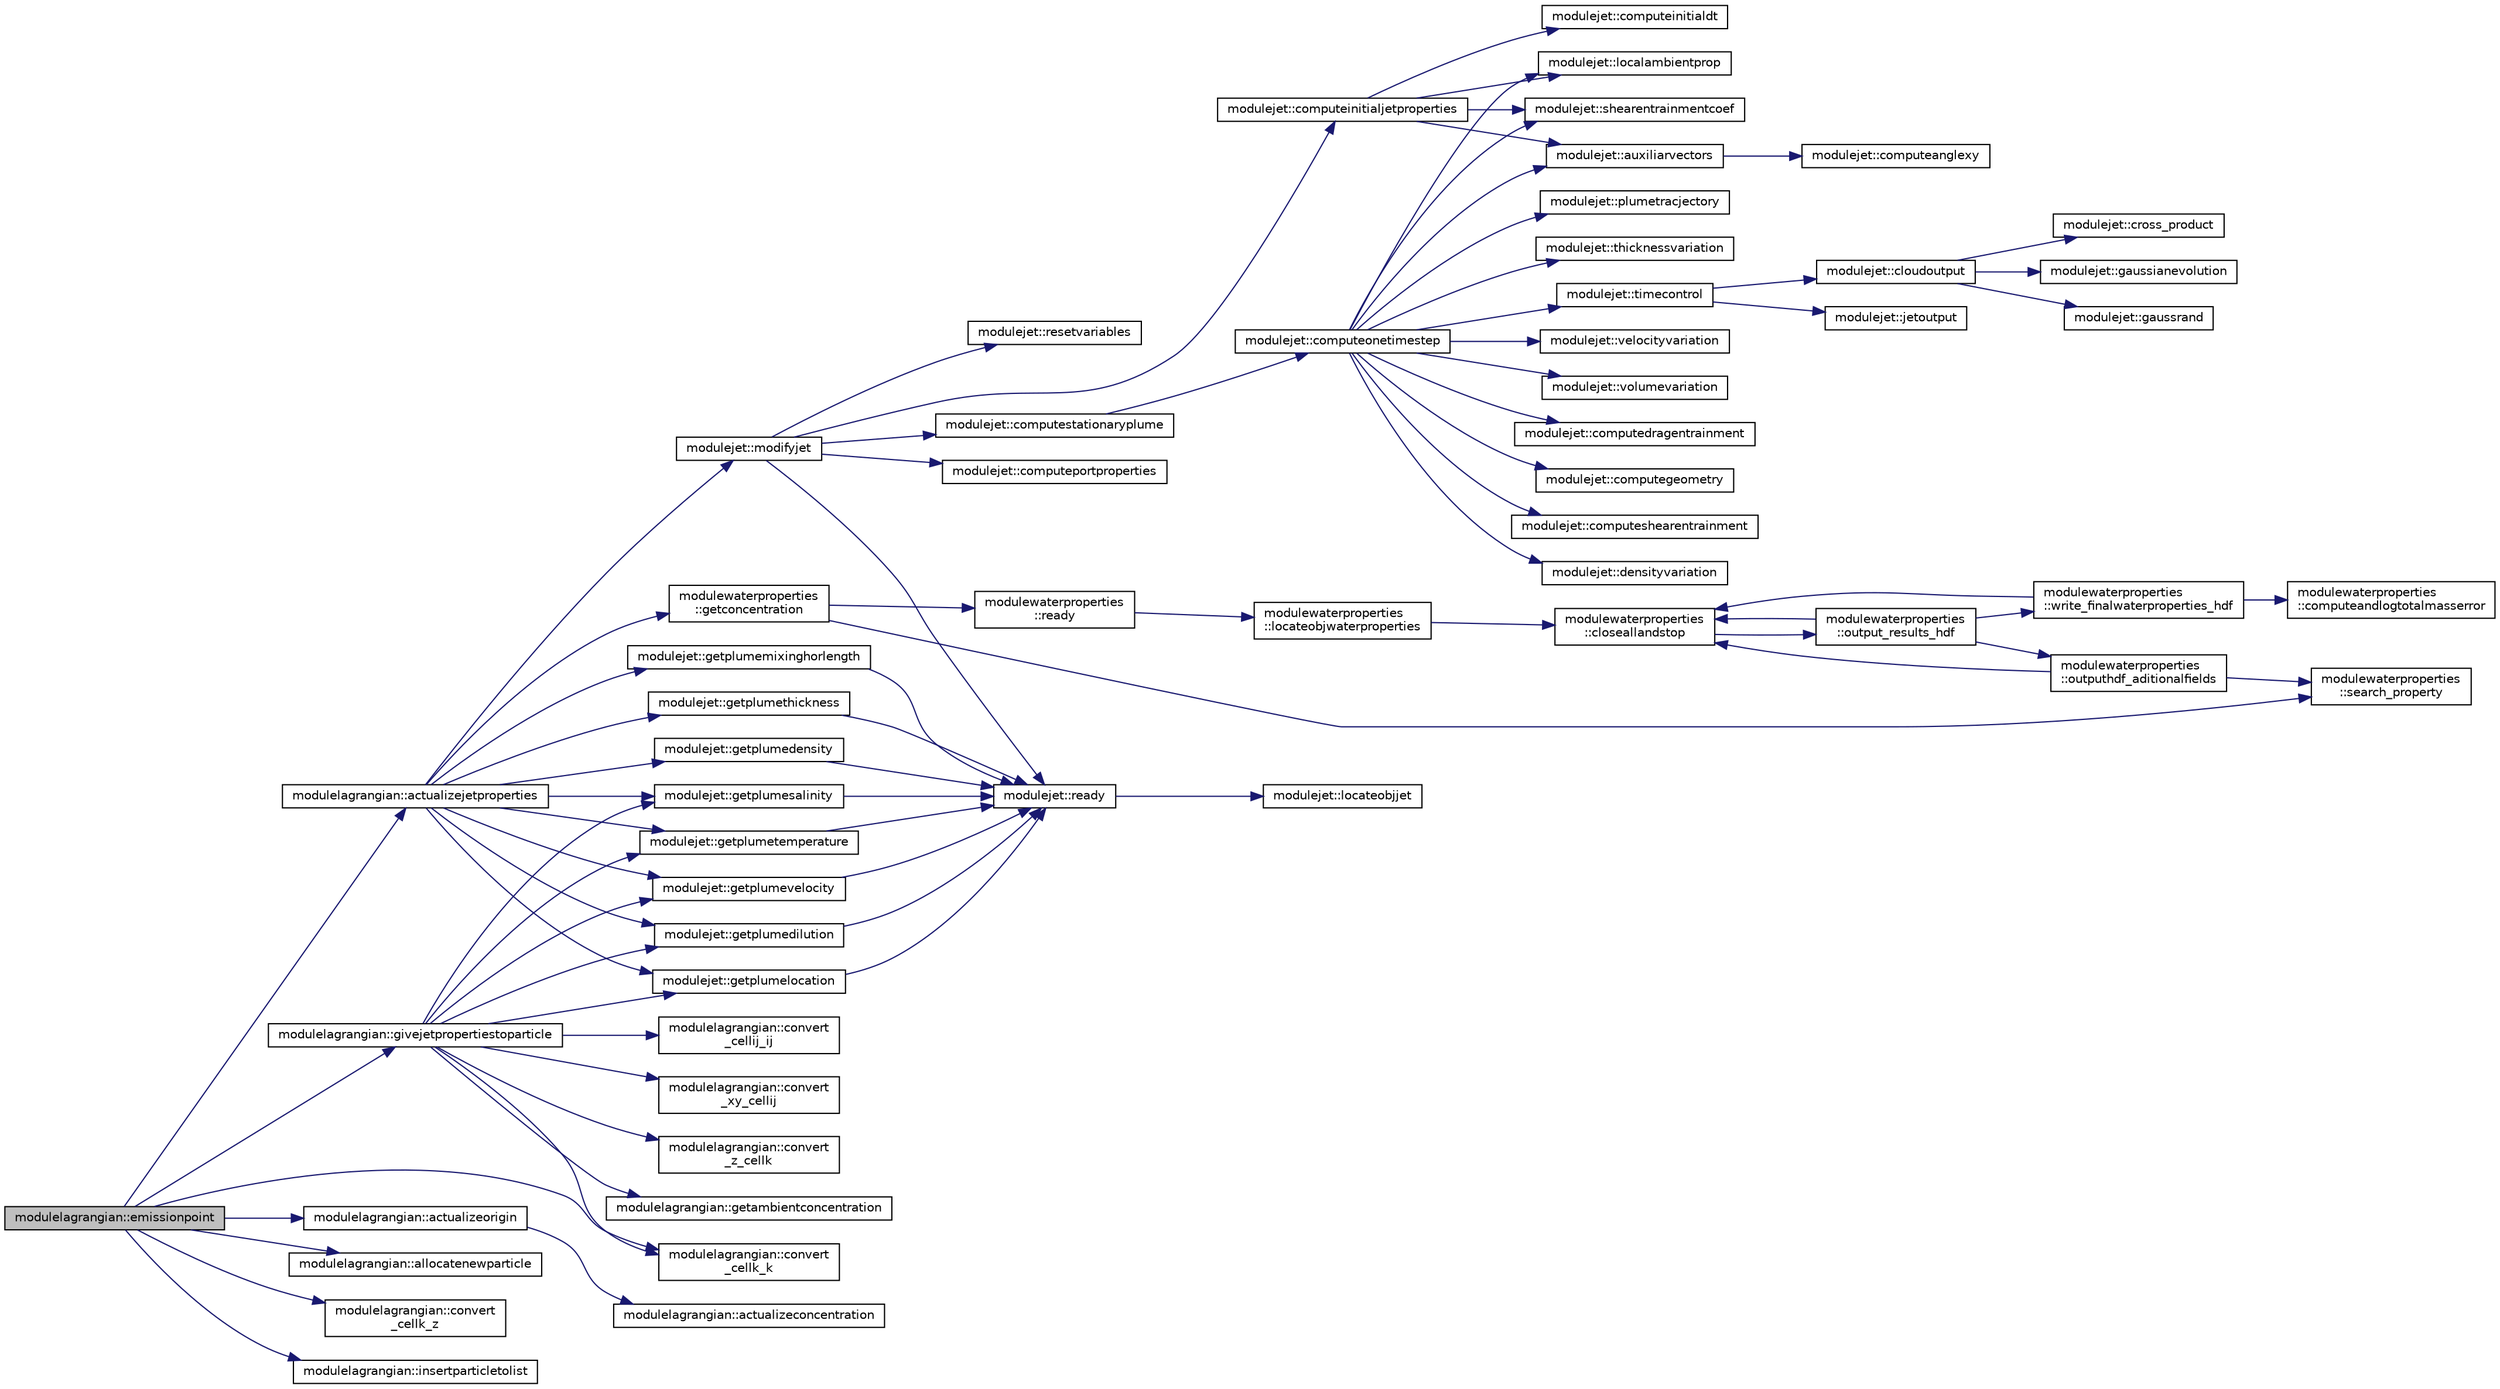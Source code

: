 digraph "modulelagrangian::emissionpoint"
{
 // LATEX_PDF_SIZE
  edge [fontname="Helvetica",fontsize="10",labelfontname="Helvetica",labelfontsize="10"];
  node [fontname="Helvetica",fontsize="10",shape=record];
  rankdir="LR";
  Node1 [label="modulelagrangian::emissionpoint",height=0.2,width=0.4,color="black", fillcolor="grey75", style="filled", fontcolor="black",tooltip=" "];
  Node1 -> Node2 [color="midnightblue",fontsize="10",style="solid",fontname="Helvetica"];
  Node2 [label="modulelagrangian::actualizejetproperties",height=0.2,width=0.4,color="black", fillcolor="white", style="filled",URL="$namespacemodulelagrangian.html#a10887a715db0d544ed022e6dc66acdb2",tooltip=" "];
  Node2 -> Node3 [color="midnightblue",fontsize="10",style="solid",fontname="Helvetica"];
  Node3 [label="modulewaterproperties\l::getconcentration",height=0.2,width=0.4,color="black", fillcolor="white", style="filled",URL="$namespacemodulewaterproperties.html#a45cbba90a6054db2070c49281da1ef56",tooltip=" "];
  Node3 -> Node4 [color="midnightblue",fontsize="10",style="solid",fontname="Helvetica"];
  Node4 [label="modulewaterproperties\l::ready",height=0.2,width=0.4,color="black", fillcolor="white", style="filled",URL="$namespacemodulewaterproperties.html#ad54774dedce486739249cb10b4de21e2",tooltip=" "];
  Node4 -> Node5 [color="midnightblue",fontsize="10",style="solid",fontname="Helvetica"];
  Node5 [label="modulewaterproperties\l::locateobjwaterproperties",height=0.2,width=0.4,color="black", fillcolor="white", style="filled",URL="$namespacemodulewaterproperties.html#ae4516d6c7f3687b0293515314b0ade90",tooltip=" "];
  Node5 -> Node6 [color="midnightblue",fontsize="10",style="solid",fontname="Helvetica"];
  Node6 [label="modulewaterproperties\l::closeallandstop",height=0.2,width=0.4,color="black", fillcolor="white", style="filled",URL="$namespacemodulewaterproperties.html#a5bb74dfe4637836633ca6817a4a72758",tooltip=" "];
  Node6 -> Node7 [color="midnightblue",fontsize="10",style="solid",fontname="Helvetica"];
  Node7 [label="modulewaterproperties\l::output_results_hdf",height=0.2,width=0.4,color="black", fillcolor="white", style="filled",URL="$namespacemodulewaterproperties.html#a78143a2ee73e78a6441a03852a7b9f9a",tooltip=" "];
  Node7 -> Node6 [color="midnightblue",fontsize="10",style="solid",fontname="Helvetica"];
  Node7 -> Node8 [color="midnightblue",fontsize="10",style="solid",fontname="Helvetica"];
  Node8 [label="modulewaterproperties\l::outputhdf_aditionalfields",height=0.2,width=0.4,color="black", fillcolor="white", style="filled",URL="$namespacemodulewaterproperties.html#a0e590dc368b505cd9ea918d724d3eee3",tooltip=" "];
  Node8 -> Node6 [color="midnightblue",fontsize="10",style="solid",fontname="Helvetica"];
  Node8 -> Node9 [color="midnightblue",fontsize="10",style="solid",fontname="Helvetica"];
  Node9 [label="modulewaterproperties\l::search_property",height=0.2,width=0.4,color="black", fillcolor="white", style="filled",URL="$namespacemodulewaterproperties.html#ae6b7d758da27fb15faee52b3ed14029d",tooltip=" "];
  Node7 -> Node10 [color="midnightblue",fontsize="10",style="solid",fontname="Helvetica"];
  Node10 [label="modulewaterproperties\l::write_finalwaterproperties_hdf",height=0.2,width=0.4,color="black", fillcolor="white", style="filled",URL="$namespacemodulewaterproperties.html#a2893cea8ca427b1290aeb65593659aa0",tooltip=" "];
  Node10 -> Node6 [color="midnightblue",fontsize="10",style="solid",fontname="Helvetica"];
  Node10 -> Node11 [color="midnightblue",fontsize="10",style="solid",fontname="Helvetica"];
  Node11 [label="modulewaterproperties\l::computeandlogtotalmasserror",height=0.2,width=0.4,color="black", fillcolor="white", style="filled",URL="$namespacemodulewaterproperties.html#af1b9165b0e72747e4478868c7e5eff00",tooltip=" "];
  Node3 -> Node9 [color="midnightblue",fontsize="10",style="solid",fontname="Helvetica"];
  Node2 -> Node12 [color="midnightblue",fontsize="10",style="solid",fontname="Helvetica"];
  Node12 [label="modulejet::getplumedensity",height=0.2,width=0.4,color="black", fillcolor="white", style="filled",URL="$namespacemodulejet.html#aace5b51fdfea28b29ddf40d44b7805b4",tooltip=" "];
  Node12 -> Node13 [color="midnightblue",fontsize="10",style="solid",fontname="Helvetica"];
  Node13 [label="modulejet::ready",height=0.2,width=0.4,color="black", fillcolor="white", style="filled",URL="$namespacemodulejet.html#a08cf17884b67eb6e393c3f7553f6398f",tooltip=" "];
  Node13 -> Node14 [color="midnightblue",fontsize="10",style="solid",fontname="Helvetica"];
  Node14 [label="modulejet::locateobjjet",height=0.2,width=0.4,color="black", fillcolor="white", style="filled",URL="$namespacemodulejet.html#a0b2668a76b18f69741deda8796740f8f",tooltip=" "];
  Node2 -> Node15 [color="midnightblue",fontsize="10",style="solid",fontname="Helvetica"];
  Node15 [label="modulejet::getplumedilution",height=0.2,width=0.4,color="black", fillcolor="white", style="filled",URL="$namespacemodulejet.html#a5bd04e69691ddf86217eae82701cb7ea",tooltip=" "];
  Node15 -> Node13 [color="midnightblue",fontsize="10",style="solid",fontname="Helvetica"];
  Node2 -> Node16 [color="midnightblue",fontsize="10",style="solid",fontname="Helvetica"];
  Node16 [label="modulejet::getplumelocation",height=0.2,width=0.4,color="black", fillcolor="white", style="filled",URL="$namespacemodulejet.html#a864a38eff68cbab56308586d389f202b",tooltip=" "];
  Node16 -> Node13 [color="midnightblue",fontsize="10",style="solid",fontname="Helvetica"];
  Node2 -> Node17 [color="midnightblue",fontsize="10",style="solid",fontname="Helvetica"];
  Node17 [label="modulejet::getplumemixinghorlength",height=0.2,width=0.4,color="black", fillcolor="white", style="filled",URL="$namespacemodulejet.html#a105341ffdec09f8266a68d6db9beba7f",tooltip=" "];
  Node17 -> Node13 [color="midnightblue",fontsize="10",style="solid",fontname="Helvetica"];
  Node2 -> Node18 [color="midnightblue",fontsize="10",style="solid",fontname="Helvetica"];
  Node18 [label="modulejet::getplumesalinity",height=0.2,width=0.4,color="black", fillcolor="white", style="filled",URL="$namespacemodulejet.html#a6a3b06a4b31a48d3feabf8b545a6e8b2",tooltip=" "];
  Node18 -> Node13 [color="midnightblue",fontsize="10",style="solid",fontname="Helvetica"];
  Node2 -> Node19 [color="midnightblue",fontsize="10",style="solid",fontname="Helvetica"];
  Node19 [label="modulejet::getplumetemperature",height=0.2,width=0.4,color="black", fillcolor="white", style="filled",URL="$namespacemodulejet.html#aa64ddb0bd7c80f966b8ec54eb9a36c7c",tooltip=" "];
  Node19 -> Node13 [color="midnightblue",fontsize="10",style="solid",fontname="Helvetica"];
  Node2 -> Node20 [color="midnightblue",fontsize="10",style="solid",fontname="Helvetica"];
  Node20 [label="modulejet::getplumethickness",height=0.2,width=0.4,color="black", fillcolor="white", style="filled",URL="$namespacemodulejet.html#a50ced2ba527ab243cd3228d18867695d",tooltip=" "];
  Node20 -> Node13 [color="midnightblue",fontsize="10",style="solid",fontname="Helvetica"];
  Node2 -> Node21 [color="midnightblue",fontsize="10",style="solid",fontname="Helvetica"];
  Node21 [label="modulejet::getplumevelocity",height=0.2,width=0.4,color="black", fillcolor="white", style="filled",URL="$namespacemodulejet.html#ab7e7ab36f584f4edd9e7f7835d1e0cee",tooltip=" "];
  Node21 -> Node13 [color="midnightblue",fontsize="10",style="solid",fontname="Helvetica"];
  Node2 -> Node22 [color="midnightblue",fontsize="10",style="solid",fontname="Helvetica"];
  Node22 [label="modulejet::modifyjet",height=0.2,width=0.4,color="black", fillcolor="white", style="filled",URL="$namespacemodulejet.html#aabae5c457f7fe1dd3d3f540d56e94877",tooltip=" "];
  Node22 -> Node23 [color="midnightblue",fontsize="10",style="solid",fontname="Helvetica"];
  Node23 [label="modulejet::computeinitialjetproperties",height=0.2,width=0.4,color="black", fillcolor="white", style="filled",URL="$namespacemodulejet.html#a8b1ef801e649c2313fee9754d2aeb58a",tooltip=" "];
  Node23 -> Node24 [color="midnightblue",fontsize="10",style="solid",fontname="Helvetica"];
  Node24 [label="modulejet::auxiliarvectors",height=0.2,width=0.4,color="black", fillcolor="white", style="filled",URL="$namespacemodulejet.html#a188ea99d96436b044d3ea76f4ddfa467",tooltip=" "];
  Node24 -> Node25 [color="midnightblue",fontsize="10",style="solid",fontname="Helvetica"];
  Node25 [label="modulejet::computeanglexy",height=0.2,width=0.4,color="black", fillcolor="white", style="filled",URL="$namespacemodulejet.html#adbbd50d3810071999488736815c23285",tooltip=" "];
  Node23 -> Node26 [color="midnightblue",fontsize="10",style="solid",fontname="Helvetica"];
  Node26 [label="modulejet::computeinitialdt",height=0.2,width=0.4,color="black", fillcolor="white", style="filled",URL="$namespacemodulejet.html#a0425b9fdbf288a0e893428f44a92b9ea",tooltip=" "];
  Node23 -> Node27 [color="midnightblue",fontsize="10",style="solid",fontname="Helvetica"];
  Node27 [label="modulejet::localambientprop",height=0.2,width=0.4,color="black", fillcolor="white", style="filled",URL="$namespacemodulejet.html#a1eea8311f846796ccfa34a65730c5c55",tooltip=" "];
  Node23 -> Node28 [color="midnightblue",fontsize="10",style="solid",fontname="Helvetica"];
  Node28 [label="modulejet::shearentrainmentcoef",height=0.2,width=0.4,color="black", fillcolor="white", style="filled",URL="$namespacemodulejet.html#afbaba1fae7aab0a9a372600923511fed",tooltip=" "];
  Node22 -> Node29 [color="midnightblue",fontsize="10",style="solid",fontname="Helvetica"];
  Node29 [label="modulejet::computeportproperties",height=0.2,width=0.4,color="black", fillcolor="white", style="filled",URL="$namespacemodulejet.html#a6a2424bc396ad0eed996ed0d75430e3b",tooltip=" "];
  Node22 -> Node30 [color="midnightblue",fontsize="10",style="solid",fontname="Helvetica"];
  Node30 [label="modulejet::computestationaryplume",height=0.2,width=0.4,color="black", fillcolor="white", style="filled",URL="$namespacemodulejet.html#aa0e9555f7e9aa809220382ec3e33e9a5",tooltip=" "];
  Node30 -> Node31 [color="midnightblue",fontsize="10",style="solid",fontname="Helvetica"];
  Node31 [label="modulejet::computeonetimestep",height=0.2,width=0.4,color="black", fillcolor="white", style="filled",URL="$namespacemodulejet.html#aa7fe235d6b33c696f614897ed43a1e19",tooltip=" "];
  Node31 -> Node24 [color="midnightblue",fontsize="10",style="solid",fontname="Helvetica"];
  Node31 -> Node32 [color="midnightblue",fontsize="10",style="solid",fontname="Helvetica"];
  Node32 [label="modulejet::computedragentrainment",height=0.2,width=0.4,color="black", fillcolor="white", style="filled",URL="$namespacemodulejet.html#a8bbbce93ba8d9ba74525873c550cdf8b",tooltip=" "];
  Node31 -> Node33 [color="midnightblue",fontsize="10",style="solid",fontname="Helvetica"];
  Node33 [label="modulejet::computegeometry",height=0.2,width=0.4,color="black", fillcolor="white", style="filled",URL="$namespacemodulejet.html#a0d3bcdd114f549e27a46b673224a1f35",tooltip=" "];
  Node31 -> Node34 [color="midnightblue",fontsize="10",style="solid",fontname="Helvetica"];
  Node34 [label="modulejet::computeshearentrainment",height=0.2,width=0.4,color="black", fillcolor="white", style="filled",URL="$namespacemodulejet.html#a21b954c77f4addf0f268edc0e9448a18",tooltip=" "];
  Node31 -> Node35 [color="midnightblue",fontsize="10",style="solid",fontname="Helvetica"];
  Node35 [label="modulejet::densityvariation",height=0.2,width=0.4,color="black", fillcolor="white", style="filled",URL="$namespacemodulejet.html#a05449786a790959e45db1fc1bd9f93f6",tooltip=" "];
  Node31 -> Node27 [color="midnightblue",fontsize="10",style="solid",fontname="Helvetica"];
  Node31 -> Node36 [color="midnightblue",fontsize="10",style="solid",fontname="Helvetica"];
  Node36 [label="modulejet::plumetracjectory",height=0.2,width=0.4,color="black", fillcolor="white", style="filled",URL="$namespacemodulejet.html#a9175197cbe465e40fa03bc6a7c788871",tooltip=" "];
  Node31 -> Node28 [color="midnightblue",fontsize="10",style="solid",fontname="Helvetica"];
  Node31 -> Node37 [color="midnightblue",fontsize="10",style="solid",fontname="Helvetica"];
  Node37 [label="modulejet::thicknessvariation",height=0.2,width=0.4,color="black", fillcolor="white", style="filled",URL="$namespacemodulejet.html#a5241bdca6d72d79d96fdc8d9b63a291a",tooltip=" "];
  Node31 -> Node38 [color="midnightblue",fontsize="10",style="solid",fontname="Helvetica"];
  Node38 [label="modulejet::timecontrol",height=0.2,width=0.4,color="black", fillcolor="white", style="filled",URL="$namespacemodulejet.html#a7518a8afbcafcfeedfc10f5a3a205b33",tooltip=" "];
  Node38 -> Node39 [color="midnightblue",fontsize="10",style="solid",fontname="Helvetica"];
  Node39 [label="modulejet::cloudoutput",height=0.2,width=0.4,color="black", fillcolor="white", style="filled",URL="$namespacemodulejet.html#a61dad6f878bf6cce690b9523901012ac",tooltip=" "];
  Node39 -> Node40 [color="midnightblue",fontsize="10",style="solid",fontname="Helvetica"];
  Node40 [label="modulejet::cross_product",height=0.2,width=0.4,color="black", fillcolor="white", style="filled",URL="$namespacemodulejet.html#a2cbc865fd41278d7ee8a6b0036bc3114",tooltip="===================================================================="];
  Node39 -> Node41 [color="midnightblue",fontsize="10",style="solid",fontname="Helvetica"];
  Node41 [label="modulejet::gaussianevolution",height=0.2,width=0.4,color="black", fillcolor="white", style="filled",URL="$namespacemodulejet.html#a54205285b4f5a4d3d7204aa240f92d64",tooltip=" "];
  Node39 -> Node42 [color="midnightblue",fontsize="10",style="solid",fontname="Helvetica"];
  Node42 [label="modulejet::gaussrand",height=0.2,width=0.4,color="black", fillcolor="white", style="filled",URL="$namespacemodulejet.html#a5b1cd3a55b2e6494e998c7233db5ec58",tooltip=" "];
  Node38 -> Node43 [color="midnightblue",fontsize="10",style="solid",fontname="Helvetica"];
  Node43 [label="modulejet::jetoutput",height=0.2,width=0.4,color="black", fillcolor="white", style="filled",URL="$namespacemodulejet.html#a200bdafc097359afe09ed14b7a55d8b7",tooltip=" "];
  Node31 -> Node44 [color="midnightblue",fontsize="10",style="solid",fontname="Helvetica"];
  Node44 [label="modulejet::velocityvariation",height=0.2,width=0.4,color="black", fillcolor="white", style="filled",URL="$namespacemodulejet.html#a4aaeebe926aea33dd1391746d2cdaa32",tooltip=" "];
  Node31 -> Node45 [color="midnightblue",fontsize="10",style="solid",fontname="Helvetica"];
  Node45 [label="modulejet::volumevariation",height=0.2,width=0.4,color="black", fillcolor="white", style="filled",URL="$namespacemodulejet.html#abe8dc92537467b9dcd97c4a01b77f51c",tooltip=" "];
  Node22 -> Node13 [color="midnightblue",fontsize="10",style="solid",fontname="Helvetica"];
  Node22 -> Node46 [color="midnightblue",fontsize="10",style="solid",fontname="Helvetica"];
  Node46 [label="modulejet::resetvariables",height=0.2,width=0.4,color="black", fillcolor="white", style="filled",URL="$namespacemodulejet.html#ab0790a91803700e0bd5e3ef9db5242c1",tooltip=" "];
  Node1 -> Node47 [color="midnightblue",fontsize="10",style="solid",fontname="Helvetica"];
  Node47 [label="modulelagrangian::actualizeorigin",height=0.2,width=0.4,color="black", fillcolor="white", style="filled",URL="$namespacemodulelagrangian.html#a116b4ab6ebe8a380c1f61f5764053210",tooltip=" "];
  Node47 -> Node48 [color="midnightblue",fontsize="10",style="solid",fontname="Helvetica"];
  Node48 [label="modulelagrangian::actualizeconcentration",height=0.2,width=0.4,color="black", fillcolor="white", style="filled",URL="$namespacemodulelagrangian.html#a597916eb747603cbeb884fab22473311",tooltip=" "];
  Node1 -> Node49 [color="midnightblue",fontsize="10",style="solid",fontname="Helvetica"];
  Node49 [label="modulelagrangian::allocatenewparticle",height=0.2,width=0.4,color="black", fillcolor="white", style="filled",URL="$namespacemodulelagrangian.html#aaf265958f7abd87e754e7ff44745bdf0",tooltip=" "];
  Node1 -> Node50 [color="midnightblue",fontsize="10",style="solid",fontname="Helvetica"];
  Node50 [label="modulelagrangian::convert\l_cellk_k",height=0.2,width=0.4,color="black", fillcolor="white", style="filled",URL="$namespacemodulelagrangian.html#ab49d9104b72e09c3e511a3c37180d96b",tooltip=" "];
  Node1 -> Node51 [color="midnightblue",fontsize="10",style="solid",fontname="Helvetica"];
  Node51 [label="modulelagrangian::convert\l_cellk_z",height=0.2,width=0.4,color="black", fillcolor="white", style="filled",URL="$namespacemodulelagrangian.html#a57a623f0deb9516670279b9b6aad02a1",tooltip=" "];
  Node1 -> Node52 [color="midnightblue",fontsize="10",style="solid",fontname="Helvetica"];
  Node52 [label="modulelagrangian::givejetpropertiestoparticle",height=0.2,width=0.4,color="black", fillcolor="white", style="filled",URL="$namespacemodulelagrangian.html#a71c61c30f1e91a2e99d88358b92559eb",tooltip=" "];
  Node52 -> Node53 [color="midnightblue",fontsize="10",style="solid",fontname="Helvetica"];
  Node53 [label="modulelagrangian::convert\l_cellij_ij",height=0.2,width=0.4,color="black", fillcolor="white", style="filled",URL="$namespacemodulelagrangian.html#acf4d2d03d6e5a08dbd6f22a256ca3d91",tooltip=" "];
  Node52 -> Node50 [color="midnightblue",fontsize="10",style="solid",fontname="Helvetica"];
  Node52 -> Node54 [color="midnightblue",fontsize="10",style="solid",fontname="Helvetica"];
  Node54 [label="modulelagrangian::convert\l_xy_cellij",height=0.2,width=0.4,color="black", fillcolor="white", style="filled",URL="$namespacemodulelagrangian.html#ac9070324e55670920f08443dd42938d9",tooltip=" "];
  Node52 -> Node55 [color="midnightblue",fontsize="10",style="solid",fontname="Helvetica"];
  Node55 [label="modulelagrangian::convert\l_z_cellk",height=0.2,width=0.4,color="black", fillcolor="white", style="filled",URL="$namespacemodulelagrangian.html#a457d6182588e8e1d9cc86c35a53690f7",tooltip=" "];
  Node52 -> Node56 [color="midnightblue",fontsize="10",style="solid",fontname="Helvetica"];
  Node56 [label="modulelagrangian::getambientconcentration",height=0.2,width=0.4,color="black", fillcolor="white", style="filled",URL="$namespacemodulelagrangian.html#a379f0c8ed7aad4570a94ad678e1dea6e",tooltip=" "];
  Node52 -> Node15 [color="midnightblue",fontsize="10",style="solid",fontname="Helvetica"];
  Node52 -> Node16 [color="midnightblue",fontsize="10",style="solid",fontname="Helvetica"];
  Node52 -> Node18 [color="midnightblue",fontsize="10",style="solid",fontname="Helvetica"];
  Node52 -> Node19 [color="midnightblue",fontsize="10",style="solid",fontname="Helvetica"];
  Node52 -> Node21 [color="midnightblue",fontsize="10",style="solid",fontname="Helvetica"];
  Node1 -> Node57 [color="midnightblue",fontsize="10",style="solid",fontname="Helvetica"];
  Node57 [label="modulelagrangian::insertparticletolist",height=0.2,width=0.4,color="black", fillcolor="white", style="filled",URL="$namespacemodulelagrangian.html#a96b3fbaf01697148bac38553d6198dc3",tooltip=" "];
}
